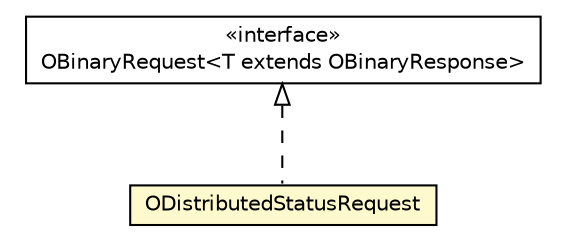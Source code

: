 #!/usr/local/bin/dot
#
# Class diagram 
# Generated by UMLGraph version R5_6-24-gf6e263 (http://www.umlgraph.org/)
#

digraph G {
	edge [fontname="Helvetica",fontsize=10,labelfontname="Helvetica",labelfontsize=10];
	node [fontname="Helvetica",fontsize=10,shape=plaintext];
	nodesep=0.25;
	ranksep=0.5;
	// com.orientechnologies.orient.client.remote.OBinaryRequest<T extends com.orientechnologies.orient.client.remote.OBinaryResponse>
	c3051825 [label=<<table title="com.orientechnologies.orient.client.remote.OBinaryRequest" border="0" cellborder="1" cellspacing="0" cellpadding="2" port="p" href="../OBinaryRequest.html">
		<tr><td><table border="0" cellspacing="0" cellpadding="1">
<tr><td align="center" balign="center"> &#171;interface&#187; </td></tr>
<tr><td align="center" balign="center"> OBinaryRequest&lt;T extends OBinaryResponse&gt; </td></tr>
		</table></td></tr>
		</table>>, URL="../OBinaryRequest.html", fontname="Helvetica", fontcolor="black", fontsize=10.0];
	// com.orientechnologies.orient.client.remote.message.ODistributedStatusRequest
	c3051887 [label=<<table title="com.orientechnologies.orient.client.remote.message.ODistributedStatusRequest" border="0" cellborder="1" cellspacing="0" cellpadding="2" port="p" bgcolor="lemonChiffon" href="./ODistributedStatusRequest.html">
		<tr><td><table border="0" cellspacing="0" cellpadding="1">
<tr><td align="center" balign="center"> ODistributedStatusRequest </td></tr>
		</table></td></tr>
		</table>>, URL="./ODistributedStatusRequest.html", fontname="Helvetica", fontcolor="black", fontsize=10.0];
	//com.orientechnologies.orient.client.remote.message.ODistributedStatusRequest implements com.orientechnologies.orient.client.remote.OBinaryRequest<T extends com.orientechnologies.orient.client.remote.OBinaryResponse>
	c3051825:p -> c3051887:p [dir=back,arrowtail=empty,style=dashed];
}

